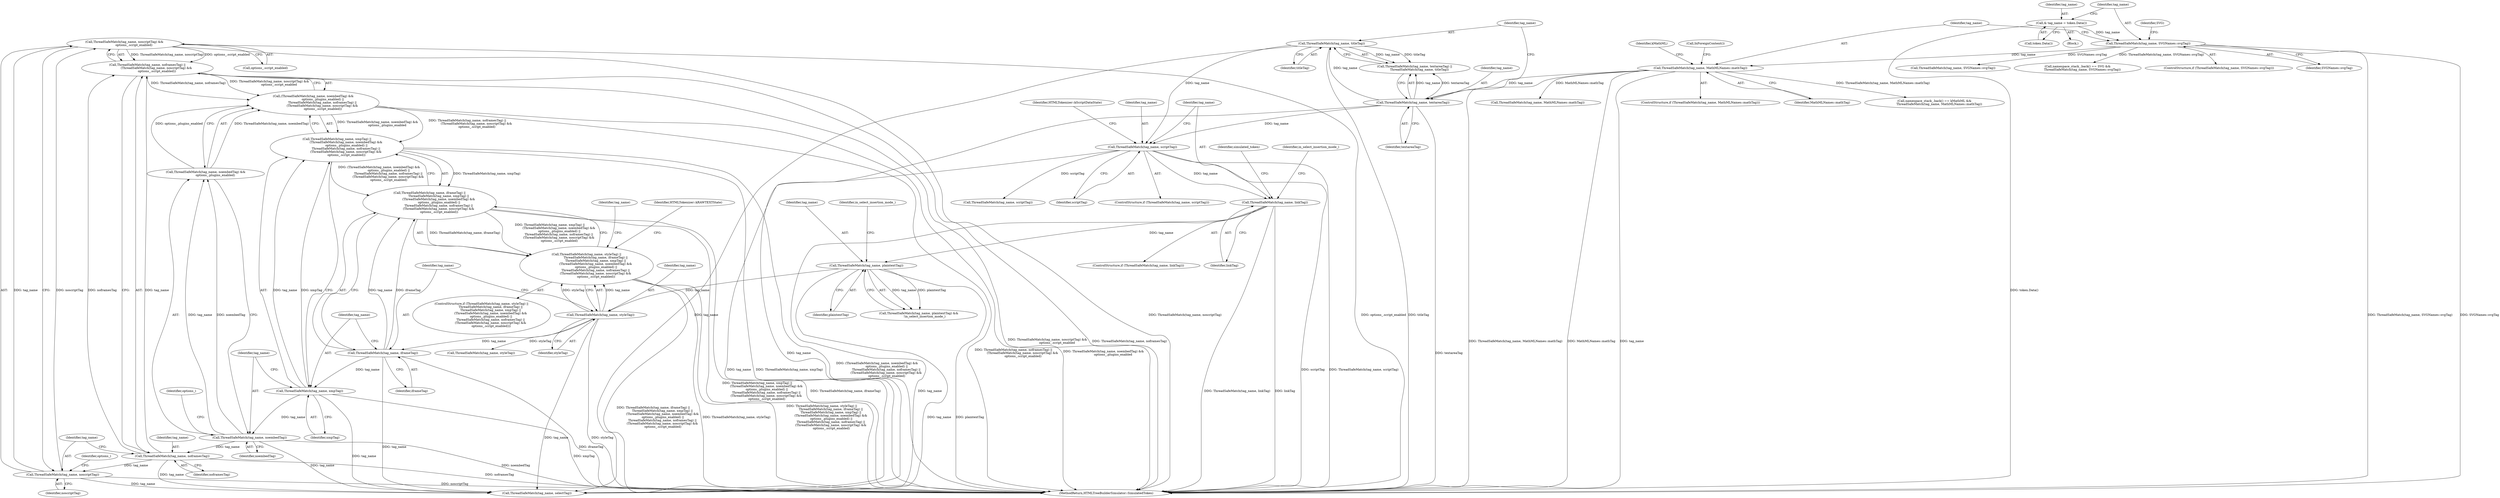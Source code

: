digraph "0_Chrome_133bc5c262b2555af223263452e9875a95db9eb7@API" {
"1000225" [label="(Call,ThreadSafeMatch(tag_name, noscriptTag) &&\n                    options_.script_enabled)"];
"1000226" [label="(Call,ThreadSafeMatch(tag_name, noscriptTag))"];
"1000222" [label="(Call,ThreadSafeMatch(tag_name, noframesTag))"];
"1000215" [label="(Call,ThreadSafeMatch(tag_name, noembedTag))"];
"1000210" [label="(Call,ThreadSafeMatch(tag_name, xmpTag))"];
"1000206" [label="(Call,ThreadSafeMatch(tag_name, iframeTag))"];
"1000202" [label="(Call,ThreadSafeMatch(tag_name, styleTag))"];
"1000191" [label="(Call,ThreadSafeMatch(tag_name, plaintextTag))"];
"1000177" [label="(Call,ThreadSafeMatch(tag_name, linkTag))"];
"1000166" [label="(Call,ThreadSafeMatch(tag_name, scriptTag))"];
"1000158" [label="(Call,ThreadSafeMatch(tag_name, titleTag))"];
"1000155" [label="(Call,ThreadSafeMatch(tag_name, textareaTag))"];
"1000124" [label="(Call,ThreadSafeMatch(tag_name, MathMLNames::mathTag))"];
"1000118" [label="(Call,ThreadSafeMatch(tag_name, SVGNames::svgTag))"];
"1000114" [label="(Call,& tag_name = token.Data())"];
"1000221" [label="(Call,ThreadSafeMatch(tag_name, noframesTag) ||\n                   (ThreadSafeMatch(tag_name, noscriptTag) &&\n                    options_.script_enabled))"];
"1000213" [label="(Call,(ThreadSafeMatch(tag_name, noembedTag) &&\n                    options_.plugins_enabled) ||\n                   ThreadSafeMatch(tag_name, noframesTag) ||\n                   (ThreadSafeMatch(tag_name, noscriptTag) &&\n                    options_.script_enabled))"];
"1000209" [label="(Call,ThreadSafeMatch(tag_name, xmpTag) ||\n                   (ThreadSafeMatch(tag_name, noembedTag) &&\n                    options_.plugins_enabled) ||\n                   ThreadSafeMatch(tag_name, noframesTag) ||\n                   (ThreadSafeMatch(tag_name, noscriptTag) &&\n                    options_.script_enabled))"];
"1000205" [label="(Call,ThreadSafeMatch(tag_name, iframeTag) ||\n                   ThreadSafeMatch(tag_name, xmpTag) ||\n                   (ThreadSafeMatch(tag_name, noembedTag) &&\n                    options_.plugins_enabled) ||\n                   ThreadSafeMatch(tag_name, noframesTag) ||\n                   (ThreadSafeMatch(tag_name, noscriptTag) &&\n                    options_.script_enabled))"];
"1000201" [label="(Call,ThreadSafeMatch(tag_name, styleTag) ||\n                   ThreadSafeMatch(tag_name, iframeTag) ||\n                   ThreadSafeMatch(tag_name, xmpTag) ||\n                   (ThreadSafeMatch(tag_name, noembedTag) &&\n                    options_.plugins_enabled) ||\n                   ThreadSafeMatch(tag_name, noframesTag) ||\n                   (ThreadSafeMatch(tag_name, noscriptTag) &&\n                    options_.script_enabled))"];
"1000157" [label="(Identifier,textareaTag)"];
"1000123" [label="(ControlStructure,if (ThreadSafeMatch(tag_name, MathMLNames::mathTag)))"];
"1000234" [label="(Identifier,HTMLTokenizer::kRAWTEXTState)"];
"1000222" [label="(Call,ThreadSafeMatch(tag_name, noframesTag))"];
"1000190" [label="(Call,ThreadSafeMatch(tag_name, plaintextTag) &&\n            !in_select_insertion_mode_)"];
"1000276" [label="(Call,ThreadSafeMatch(tag_name, SVGNames::svgTag))"];
"1000112" [label="(Block,)"];
"1000116" [label="(Call,token.Data())"];
"1000323" [label="(Call,ThreadSafeMatch(tag_name, styleTag))"];
"1000192" [label="(Identifier,tag_name)"];
"1000155" [label="(Call,ThreadSafeMatch(tag_name, textareaTag))"];
"1000158" [label="(Call,ThreadSafeMatch(tag_name, titleTag))"];
"1000212" [label="(Identifier,xmpTag)"];
"1000335" [label="(MethodReturn,HTMLTreeBuilderSimulator::SimulatedToken)"];
"1000187" [label="(Identifier,in_select_insertion_mode_)"];
"1000193" [label="(Identifier,plaintextTag)"];
"1000126" [label="(Identifier,MathMLNames::mathTag)"];
"1000178" [label="(Identifier,tag_name)"];
"1000205" [label="(Call,ThreadSafeMatch(tag_name, iframeTag) ||\n                   ThreadSafeMatch(tag_name, xmpTag) ||\n                   (ThreadSafeMatch(tag_name, noembedTag) &&\n                    options_.plugins_enabled) ||\n                   ThreadSafeMatch(tag_name, noframesTag) ||\n                   (ThreadSafeMatch(tag_name, noscriptTag) &&\n                    options_.script_enabled))"];
"1000159" [label="(Identifier,tag_name)"];
"1000114" [label="(Call,& tag_name = token.Data())"];
"1000219" [label="(Identifier,options_)"];
"1000200" [label="(ControlStructure,if (ThreadSafeMatch(tag_name, styleTag) ||\n                   ThreadSafeMatch(tag_name, iframeTag) ||\n                   ThreadSafeMatch(tag_name, xmpTag) ||\n                   (ThreadSafeMatch(tag_name, noembedTag) &&\n                    options_.plugins_enabled) ||\n                   ThreadSafeMatch(tag_name, noframesTag) ||\n                   (ThreadSafeMatch(tag_name, noscriptTag) &&\n                    options_.script_enabled)))"];
"1000124" [label="(Call,ThreadSafeMatch(tag_name, MathMLNames::mathTag))"];
"1000125" [label="(Identifier,tag_name)"];
"1000118" [label="(Call,ThreadSafeMatch(tag_name, SVGNames::svgTag))"];
"1000272" [label="(Call,namespace_stack_.back() == SVG &&\n          ThreadSafeMatch(tag_name, SVGNames::svgTag))"];
"1000207" [label="(Identifier,tag_name)"];
"1000221" [label="(Call,ThreadSafeMatch(tag_name, noframesTag) ||\n                   (ThreadSafeMatch(tag_name, noscriptTag) &&\n                    options_.script_enabled))"];
"1000214" [label="(Call,ThreadSafeMatch(tag_name, noembedTag) &&\n                    options_.plugins_enabled)"];
"1000226" [label="(Call,ThreadSafeMatch(tag_name, noscriptTag))"];
"1000223" [label="(Identifier,tag_name)"];
"1000302" [label="(Call,ThreadSafeMatch(tag_name, scriptTag))"];
"1000229" [label="(Call,options_.script_enabled)"];
"1000228" [label="(Identifier,noscriptTag)"];
"1000208" [label="(Identifier,iframeTag)"];
"1000206" [label="(Call,ThreadSafeMatch(tag_name, iframeTag))"];
"1000237" [label="(Identifier,tag_name)"];
"1000117" [label="(ControlStructure,if (ThreadSafeMatch(tag_name, SVGNames::svgTag)))"];
"1000119" [label="(Identifier,tag_name)"];
"1000115" [label="(Identifier,tag_name)"];
"1000202" [label="(Call,ThreadSafeMatch(tag_name, styleTag))"];
"1000166" [label="(Call,ThreadSafeMatch(tag_name, scriptTag))"];
"1000176" [label="(ControlStructure,if (ThreadSafeMatch(tag_name, linkTag)))"];
"1000225" [label="(Call,ThreadSafeMatch(tag_name, noscriptTag) &&\n                    options_.script_enabled)"];
"1000168" [label="(Identifier,scriptTag)"];
"1000217" [label="(Identifier,noembedTag)"];
"1000128" [label="(Identifier,kMathML)"];
"1000227" [label="(Identifier,tag_name)"];
"1000204" [label="(Identifier,styleTag)"];
"1000210" [label="(Call,ThreadSafeMatch(tag_name, xmpTag))"];
"1000236" [label="(Call,ThreadSafeMatch(tag_name, selectTag))"];
"1000203" [label="(Identifier,tag_name)"];
"1000165" [label="(ControlStructure,if (ThreadSafeMatch(tag_name, scriptTag)))"];
"1000215" [label="(Call,ThreadSafeMatch(tag_name, noembedTag))"];
"1000211" [label="(Identifier,tag_name)"];
"1000195" [label="(Identifier,in_select_insertion_mode_)"];
"1000171" [label="(Identifier,HTMLTokenizer::kScriptDataState)"];
"1000120" [label="(Identifier,SVGNames::svgTag)"];
"1000230" [label="(Identifier,options_)"];
"1000182" [label="(Identifier,simulated_token)"];
"1000122" [label="(Identifier,SVG)"];
"1000131" [label="(Call,InForeignContent())"];
"1000156" [label="(Identifier,tag_name)"];
"1000224" [label="(Identifier,noframesTag)"];
"1000201" [label="(Call,ThreadSafeMatch(tag_name, styleTag) ||\n                   ThreadSafeMatch(tag_name, iframeTag) ||\n                   ThreadSafeMatch(tag_name, xmpTag) ||\n                   (ThreadSafeMatch(tag_name, noembedTag) &&\n                    options_.plugins_enabled) ||\n                   ThreadSafeMatch(tag_name, noframesTag) ||\n                   (ThreadSafeMatch(tag_name, noscriptTag) &&\n                    options_.script_enabled))"];
"1000167" [label="(Identifier,tag_name)"];
"1000280" [label="(Call,namespace_stack_.back() == kMathML &&\n          ThreadSafeMatch(tag_name, MathMLNames::mathTag))"];
"1000191" [label="(Call,ThreadSafeMatch(tag_name, plaintextTag))"];
"1000179" [label="(Identifier,linkTag)"];
"1000177" [label="(Call,ThreadSafeMatch(tag_name, linkTag))"];
"1000160" [label="(Identifier,titleTag)"];
"1000216" [label="(Identifier,tag_name)"];
"1000284" [label="(Call,ThreadSafeMatch(tag_name, MathMLNames::mathTag))"];
"1000213" [label="(Call,(ThreadSafeMatch(tag_name, noembedTag) &&\n                    options_.plugins_enabled) ||\n                   ThreadSafeMatch(tag_name, noframesTag) ||\n                   (ThreadSafeMatch(tag_name, noscriptTag) &&\n                    options_.script_enabled))"];
"1000154" [label="(Call,ThreadSafeMatch(tag_name, textareaTag) ||\n          ThreadSafeMatch(tag_name, titleTag))"];
"1000209" [label="(Call,ThreadSafeMatch(tag_name, xmpTag) ||\n                   (ThreadSafeMatch(tag_name, noembedTag) &&\n                    options_.plugins_enabled) ||\n                   ThreadSafeMatch(tag_name, noframesTag) ||\n                   (ThreadSafeMatch(tag_name, noscriptTag) &&\n                    options_.script_enabled))"];
"1000225" -> "1000221"  [label="AST: "];
"1000225" -> "1000226"  [label="CFG: "];
"1000225" -> "1000229"  [label="CFG: "];
"1000226" -> "1000225"  [label="AST: "];
"1000229" -> "1000225"  [label="AST: "];
"1000221" -> "1000225"  [label="CFG: "];
"1000225" -> "1000335"  [label="DDG: ThreadSafeMatch(tag_name, noscriptTag)"];
"1000225" -> "1000335"  [label="DDG: options_.script_enabled"];
"1000225" -> "1000221"  [label="DDG: ThreadSafeMatch(tag_name, noscriptTag)"];
"1000225" -> "1000221"  [label="DDG: options_.script_enabled"];
"1000226" -> "1000225"  [label="DDG: tag_name"];
"1000226" -> "1000225"  [label="DDG: noscriptTag"];
"1000226" -> "1000228"  [label="CFG: "];
"1000227" -> "1000226"  [label="AST: "];
"1000228" -> "1000226"  [label="AST: "];
"1000230" -> "1000226"  [label="CFG: "];
"1000226" -> "1000335"  [label="DDG: noscriptTag"];
"1000222" -> "1000226"  [label="DDG: tag_name"];
"1000226" -> "1000236"  [label="DDG: tag_name"];
"1000222" -> "1000221"  [label="AST: "];
"1000222" -> "1000224"  [label="CFG: "];
"1000223" -> "1000222"  [label="AST: "];
"1000224" -> "1000222"  [label="AST: "];
"1000227" -> "1000222"  [label="CFG: "];
"1000221" -> "1000222"  [label="CFG: "];
"1000222" -> "1000335"  [label="DDG: noframesTag"];
"1000222" -> "1000221"  [label="DDG: tag_name"];
"1000222" -> "1000221"  [label="DDG: noframesTag"];
"1000215" -> "1000222"  [label="DDG: tag_name"];
"1000222" -> "1000236"  [label="DDG: tag_name"];
"1000215" -> "1000214"  [label="AST: "];
"1000215" -> "1000217"  [label="CFG: "];
"1000216" -> "1000215"  [label="AST: "];
"1000217" -> "1000215"  [label="AST: "];
"1000219" -> "1000215"  [label="CFG: "];
"1000214" -> "1000215"  [label="CFG: "];
"1000215" -> "1000335"  [label="DDG: noembedTag"];
"1000215" -> "1000214"  [label="DDG: tag_name"];
"1000215" -> "1000214"  [label="DDG: noembedTag"];
"1000210" -> "1000215"  [label="DDG: tag_name"];
"1000215" -> "1000236"  [label="DDG: tag_name"];
"1000210" -> "1000209"  [label="AST: "];
"1000210" -> "1000212"  [label="CFG: "];
"1000211" -> "1000210"  [label="AST: "];
"1000212" -> "1000210"  [label="AST: "];
"1000216" -> "1000210"  [label="CFG: "];
"1000209" -> "1000210"  [label="CFG: "];
"1000210" -> "1000335"  [label="DDG: xmpTag"];
"1000210" -> "1000209"  [label="DDG: tag_name"];
"1000210" -> "1000209"  [label="DDG: xmpTag"];
"1000206" -> "1000210"  [label="DDG: tag_name"];
"1000210" -> "1000236"  [label="DDG: tag_name"];
"1000206" -> "1000205"  [label="AST: "];
"1000206" -> "1000208"  [label="CFG: "];
"1000207" -> "1000206"  [label="AST: "];
"1000208" -> "1000206"  [label="AST: "];
"1000211" -> "1000206"  [label="CFG: "];
"1000205" -> "1000206"  [label="CFG: "];
"1000206" -> "1000335"  [label="DDG: iframeTag"];
"1000206" -> "1000205"  [label="DDG: tag_name"];
"1000206" -> "1000205"  [label="DDG: iframeTag"];
"1000202" -> "1000206"  [label="DDG: tag_name"];
"1000206" -> "1000236"  [label="DDG: tag_name"];
"1000202" -> "1000201"  [label="AST: "];
"1000202" -> "1000204"  [label="CFG: "];
"1000203" -> "1000202"  [label="AST: "];
"1000204" -> "1000202"  [label="AST: "];
"1000207" -> "1000202"  [label="CFG: "];
"1000201" -> "1000202"  [label="CFG: "];
"1000202" -> "1000335"  [label="DDG: styleTag"];
"1000202" -> "1000201"  [label="DDG: tag_name"];
"1000202" -> "1000201"  [label="DDG: styleTag"];
"1000191" -> "1000202"  [label="DDG: tag_name"];
"1000202" -> "1000236"  [label="DDG: tag_name"];
"1000202" -> "1000323"  [label="DDG: styleTag"];
"1000191" -> "1000190"  [label="AST: "];
"1000191" -> "1000193"  [label="CFG: "];
"1000192" -> "1000191"  [label="AST: "];
"1000193" -> "1000191"  [label="AST: "];
"1000195" -> "1000191"  [label="CFG: "];
"1000190" -> "1000191"  [label="CFG: "];
"1000191" -> "1000335"  [label="DDG: plaintextTag"];
"1000191" -> "1000190"  [label="DDG: tag_name"];
"1000191" -> "1000190"  [label="DDG: plaintextTag"];
"1000177" -> "1000191"  [label="DDG: tag_name"];
"1000191" -> "1000236"  [label="DDG: tag_name"];
"1000177" -> "1000176"  [label="AST: "];
"1000177" -> "1000179"  [label="CFG: "];
"1000178" -> "1000177"  [label="AST: "];
"1000179" -> "1000177"  [label="AST: "];
"1000182" -> "1000177"  [label="CFG: "];
"1000187" -> "1000177"  [label="CFG: "];
"1000177" -> "1000335"  [label="DDG: linkTag"];
"1000177" -> "1000335"  [label="DDG: ThreadSafeMatch(tag_name, linkTag)"];
"1000166" -> "1000177"  [label="DDG: tag_name"];
"1000177" -> "1000236"  [label="DDG: tag_name"];
"1000166" -> "1000165"  [label="AST: "];
"1000166" -> "1000168"  [label="CFG: "];
"1000167" -> "1000166"  [label="AST: "];
"1000168" -> "1000166"  [label="AST: "];
"1000171" -> "1000166"  [label="CFG: "];
"1000178" -> "1000166"  [label="CFG: "];
"1000166" -> "1000335"  [label="DDG: scriptTag"];
"1000166" -> "1000335"  [label="DDG: ThreadSafeMatch(tag_name, scriptTag)"];
"1000158" -> "1000166"  [label="DDG: tag_name"];
"1000155" -> "1000166"  [label="DDG: tag_name"];
"1000166" -> "1000236"  [label="DDG: tag_name"];
"1000166" -> "1000302"  [label="DDG: scriptTag"];
"1000158" -> "1000154"  [label="AST: "];
"1000158" -> "1000160"  [label="CFG: "];
"1000159" -> "1000158"  [label="AST: "];
"1000160" -> "1000158"  [label="AST: "];
"1000154" -> "1000158"  [label="CFG: "];
"1000158" -> "1000335"  [label="DDG: titleTag"];
"1000158" -> "1000154"  [label="DDG: tag_name"];
"1000158" -> "1000154"  [label="DDG: titleTag"];
"1000155" -> "1000158"  [label="DDG: tag_name"];
"1000158" -> "1000236"  [label="DDG: tag_name"];
"1000155" -> "1000154"  [label="AST: "];
"1000155" -> "1000157"  [label="CFG: "];
"1000156" -> "1000155"  [label="AST: "];
"1000157" -> "1000155"  [label="AST: "];
"1000159" -> "1000155"  [label="CFG: "];
"1000154" -> "1000155"  [label="CFG: "];
"1000155" -> "1000335"  [label="DDG: textareaTag"];
"1000155" -> "1000154"  [label="DDG: tag_name"];
"1000155" -> "1000154"  [label="DDG: textareaTag"];
"1000124" -> "1000155"  [label="DDG: tag_name"];
"1000155" -> "1000236"  [label="DDG: tag_name"];
"1000124" -> "1000123"  [label="AST: "];
"1000124" -> "1000126"  [label="CFG: "];
"1000125" -> "1000124"  [label="AST: "];
"1000126" -> "1000124"  [label="AST: "];
"1000128" -> "1000124"  [label="CFG: "];
"1000131" -> "1000124"  [label="CFG: "];
"1000124" -> "1000335"  [label="DDG: MathMLNames::mathTag"];
"1000124" -> "1000335"  [label="DDG: tag_name"];
"1000124" -> "1000335"  [label="DDG: ThreadSafeMatch(tag_name, MathMLNames::mathTag)"];
"1000118" -> "1000124"  [label="DDG: tag_name"];
"1000124" -> "1000280"  [label="DDG: ThreadSafeMatch(tag_name, MathMLNames::mathTag)"];
"1000124" -> "1000284"  [label="DDG: MathMLNames::mathTag"];
"1000118" -> "1000117"  [label="AST: "];
"1000118" -> "1000120"  [label="CFG: "];
"1000119" -> "1000118"  [label="AST: "];
"1000120" -> "1000118"  [label="AST: "];
"1000122" -> "1000118"  [label="CFG: "];
"1000125" -> "1000118"  [label="CFG: "];
"1000118" -> "1000335"  [label="DDG: ThreadSafeMatch(tag_name, SVGNames::svgTag)"];
"1000118" -> "1000335"  [label="DDG: SVGNames::svgTag"];
"1000114" -> "1000118"  [label="DDG: tag_name"];
"1000118" -> "1000272"  [label="DDG: ThreadSafeMatch(tag_name, SVGNames::svgTag)"];
"1000118" -> "1000276"  [label="DDG: SVGNames::svgTag"];
"1000114" -> "1000112"  [label="AST: "];
"1000114" -> "1000116"  [label="CFG: "];
"1000115" -> "1000114"  [label="AST: "];
"1000116" -> "1000114"  [label="AST: "];
"1000119" -> "1000114"  [label="CFG: "];
"1000114" -> "1000335"  [label="DDG: token.Data()"];
"1000221" -> "1000213"  [label="AST: "];
"1000213" -> "1000221"  [label="CFG: "];
"1000221" -> "1000335"  [label="DDG: ThreadSafeMatch(tag_name, noscriptTag) &&\n                    options_.script_enabled"];
"1000221" -> "1000335"  [label="DDG: ThreadSafeMatch(tag_name, noframesTag)"];
"1000221" -> "1000213"  [label="DDG: ThreadSafeMatch(tag_name, noframesTag)"];
"1000221" -> "1000213"  [label="DDG: ThreadSafeMatch(tag_name, noscriptTag) &&\n                    options_.script_enabled"];
"1000213" -> "1000209"  [label="AST: "];
"1000213" -> "1000214"  [label="CFG: "];
"1000214" -> "1000213"  [label="AST: "];
"1000209" -> "1000213"  [label="CFG: "];
"1000213" -> "1000335"  [label="DDG: ThreadSafeMatch(tag_name, noframesTag) ||\n                   (ThreadSafeMatch(tag_name, noscriptTag) &&\n                    options_.script_enabled)"];
"1000213" -> "1000335"  [label="DDG: ThreadSafeMatch(tag_name, noembedTag) &&\n                    options_.plugins_enabled"];
"1000213" -> "1000209"  [label="DDG: ThreadSafeMatch(tag_name, noembedTag) &&\n                    options_.plugins_enabled"];
"1000213" -> "1000209"  [label="DDG: ThreadSafeMatch(tag_name, noframesTag) ||\n                   (ThreadSafeMatch(tag_name, noscriptTag) &&\n                    options_.script_enabled)"];
"1000214" -> "1000213"  [label="DDG: ThreadSafeMatch(tag_name, noembedTag)"];
"1000214" -> "1000213"  [label="DDG: options_.plugins_enabled"];
"1000209" -> "1000205"  [label="AST: "];
"1000205" -> "1000209"  [label="CFG: "];
"1000209" -> "1000335"  [label="DDG: ThreadSafeMatch(tag_name, xmpTag)"];
"1000209" -> "1000335"  [label="DDG: (ThreadSafeMatch(tag_name, noembedTag) &&\n                    options_.plugins_enabled) ||\n                   ThreadSafeMatch(tag_name, noframesTag) ||\n                   (ThreadSafeMatch(tag_name, noscriptTag) &&\n                    options_.script_enabled)"];
"1000209" -> "1000205"  [label="DDG: ThreadSafeMatch(tag_name, xmpTag)"];
"1000209" -> "1000205"  [label="DDG: (ThreadSafeMatch(tag_name, noembedTag) &&\n                    options_.plugins_enabled) ||\n                   ThreadSafeMatch(tag_name, noframesTag) ||\n                   (ThreadSafeMatch(tag_name, noscriptTag) &&\n                    options_.script_enabled)"];
"1000205" -> "1000201"  [label="AST: "];
"1000201" -> "1000205"  [label="CFG: "];
"1000205" -> "1000335"  [label="DDG: ThreadSafeMatch(tag_name, xmpTag) ||\n                   (ThreadSafeMatch(tag_name, noembedTag) &&\n                    options_.plugins_enabled) ||\n                   ThreadSafeMatch(tag_name, noframesTag) ||\n                   (ThreadSafeMatch(tag_name, noscriptTag) &&\n                    options_.script_enabled)"];
"1000205" -> "1000335"  [label="DDG: ThreadSafeMatch(tag_name, iframeTag)"];
"1000205" -> "1000201"  [label="DDG: ThreadSafeMatch(tag_name, iframeTag)"];
"1000205" -> "1000201"  [label="DDG: ThreadSafeMatch(tag_name, xmpTag) ||\n                   (ThreadSafeMatch(tag_name, noembedTag) &&\n                    options_.plugins_enabled) ||\n                   ThreadSafeMatch(tag_name, noframesTag) ||\n                   (ThreadSafeMatch(tag_name, noscriptTag) &&\n                    options_.script_enabled)"];
"1000201" -> "1000200"  [label="AST: "];
"1000234" -> "1000201"  [label="CFG: "];
"1000237" -> "1000201"  [label="CFG: "];
"1000201" -> "1000335"  [label="DDG: ThreadSafeMatch(tag_name, styleTag) ||\n                   ThreadSafeMatch(tag_name, iframeTag) ||\n                   ThreadSafeMatch(tag_name, xmpTag) ||\n                   (ThreadSafeMatch(tag_name, noembedTag) &&\n                    options_.plugins_enabled) ||\n                   ThreadSafeMatch(tag_name, noframesTag) ||\n                   (ThreadSafeMatch(tag_name, noscriptTag) &&\n                    options_.script_enabled)"];
"1000201" -> "1000335"  [label="DDG: ThreadSafeMatch(tag_name, iframeTag) ||\n                   ThreadSafeMatch(tag_name, xmpTag) ||\n                   (ThreadSafeMatch(tag_name, noembedTag) &&\n                    options_.plugins_enabled) ||\n                   ThreadSafeMatch(tag_name, noframesTag) ||\n                   (ThreadSafeMatch(tag_name, noscriptTag) &&\n                    options_.script_enabled)"];
"1000201" -> "1000335"  [label="DDG: ThreadSafeMatch(tag_name, styleTag)"];
}
